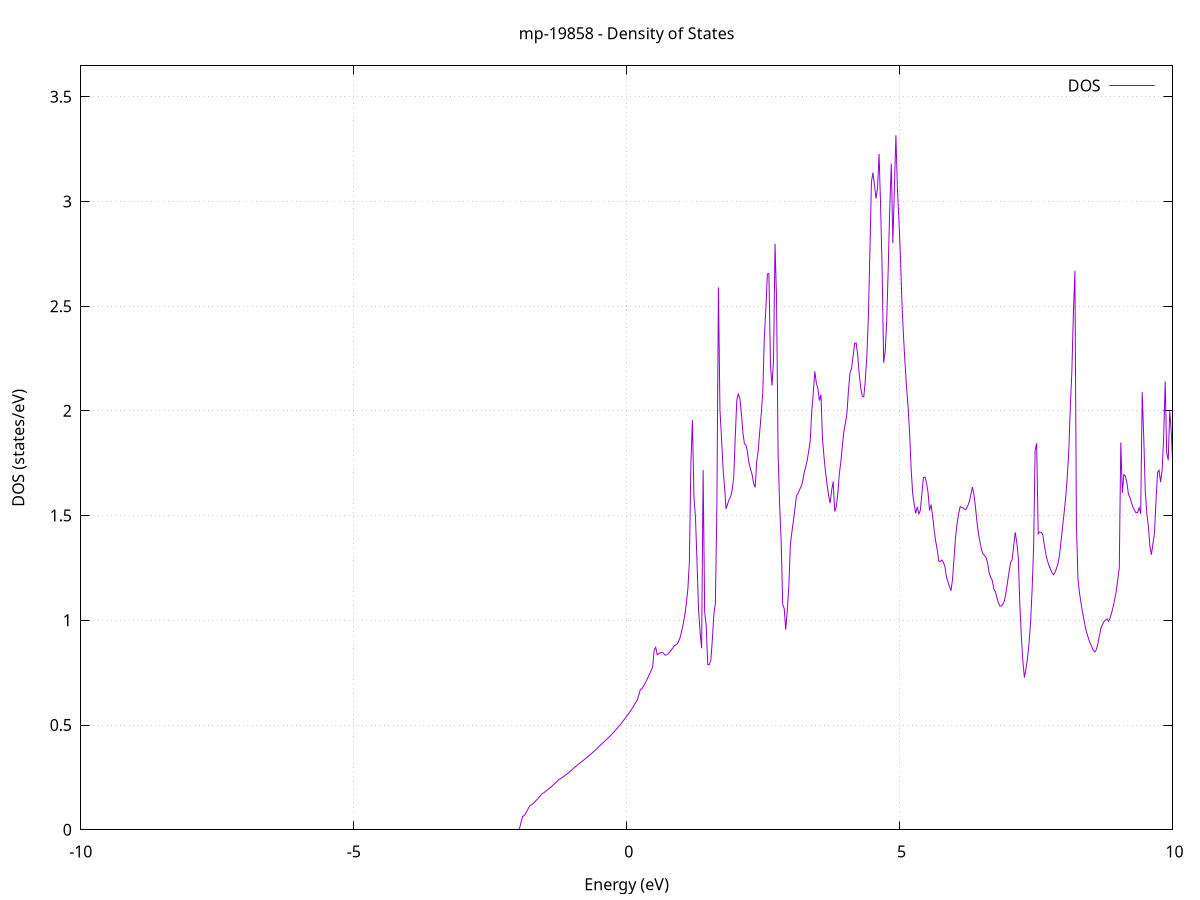 set title 'mp-19858 - Density of States'
set xlabel 'Energy (eV)'
set ylabel 'DOS (states/eV)'
set grid
set xrange [-10:10]
set yrange [0:3.647]
set xzeroaxis lt -1
set terminal png size 800,600
set output 'mp-19858_dos_gnuplot.png'
plot '-' using 1:2 with lines title 'DOS'
-37.586300 0.000000
-37.558200 0.000000
-37.530200 0.000000
-37.502200 0.000000
-37.474200 0.000000
-37.446100 0.000000
-37.418100 0.000000
-37.390100 0.000000
-37.362000 0.000000
-37.334000 0.000000
-37.306000 0.000000
-37.278000 0.000000
-37.249900 0.000000
-37.221900 0.000000
-37.193900 0.000000
-37.165800 0.000000
-37.137800 0.000000
-37.109800 0.000000
-37.081800 0.000000
-37.053700 0.000000
-37.025700 0.000000
-36.997700 0.000000
-36.969600 0.000000
-36.941600 0.000000
-36.913600 0.000000
-36.885600 0.000000
-36.857500 0.000000
-36.829500 0.000000
-36.801500 0.000000
-36.773400 0.000000
-36.745400 0.000000
-36.717400 0.000000
-36.689400 0.000000
-36.661300 0.000000
-36.633300 0.000000
-36.605300 0.000000
-36.577300 0.000000
-36.549200 0.000000
-36.521200 0.000000
-36.493200 0.000000
-36.465100 0.000000
-36.437100 0.000000
-36.409100 0.000000
-36.381100 0.000000
-36.353000 0.000000
-36.325000 0.000000
-36.297000 0.000000
-36.268900 0.000000
-36.240900 0.000000
-36.212900 0.000000
-36.184900 0.000000
-36.156800 0.000000
-36.128800 0.000000
-36.100800 0.000000
-36.072700 0.000000
-36.044700 0.000000
-36.016700 0.000000
-35.988700 0.000000
-35.960600 0.000000
-35.932600 0.000000
-35.904600 0.000000
-35.876500 0.000000
-35.848500 0.000000
-35.820500 0.000000
-35.792500 0.000000
-35.764400 0.000000
-35.736400 0.000000
-35.708400 0.000000
-35.680300 0.000000
-35.652300 0.000000
-35.624300 0.000000
-35.596300 0.000000
-35.568200 0.000000
-35.540200 0.000000
-35.512200 0.000000
-35.484100 0.000000
-35.456100 0.000000
-35.428100 0.000000
-35.400100 0.000000
-35.372000 0.000000
-35.344000 0.000000
-35.316000 0.000000
-35.287900 0.000000
-35.259900 0.000000
-35.231900 0.000000
-35.203900 0.000000
-35.175800 0.000000
-35.147800 0.000000
-35.119800 0.000000
-35.091700 0.000000
-35.063700 0.000000
-35.035700 9.038100
-35.007700 58.600400
-34.979600 0.000000
-34.951600 0.000000
-34.923600 0.000000
-34.895500 0.000000
-34.867500 0.000000
-34.839500 0.000000
-34.811500 0.000000
-34.783400 0.000000
-34.755400 0.000000
-34.727400 0.000000
-34.699300 0.000000
-34.671300 0.000000
-34.643300 0.000000
-34.615300 0.000000
-34.587200 0.000000
-34.559200 0.000000
-34.531200 0.000000
-34.503100 0.000000
-34.475100 0.000000
-34.447100 0.000000
-34.419100 0.000000
-34.391000 0.000000
-34.363000 0.000000
-34.335000 0.000000
-34.306900 0.000000
-34.278900 0.000000
-34.250900 0.000000
-34.222900 0.000000
-34.194800 0.000000
-34.166800 0.000000
-34.138800 0.000000
-34.110800 0.000000
-34.082700 0.000000
-34.054700 0.000000
-34.026700 0.000000
-33.998600 0.000000
-33.970600 0.000000
-33.942600 0.000000
-33.914600 0.000000
-33.886500 0.000000
-33.858500 0.000000
-33.830500 0.000000
-33.802400 0.000000
-33.774400 0.000000
-33.746400 0.000000
-33.718400 0.000000
-33.690300 0.000000
-33.662300 0.000000
-33.634300 0.000000
-33.606200 0.000000
-33.578200 0.000000
-33.550200 0.000000
-33.522200 0.000000
-33.494100 0.000000
-33.466100 0.000000
-33.438100 0.000000
-33.410000 0.000000
-33.382000 0.000000
-33.354000 0.000000
-33.326000 0.000000
-33.297900 0.000000
-33.269900 0.000000
-33.241900 0.000000
-33.213800 0.000000
-33.185800 0.000000
-33.157800 0.000000
-33.129800 0.000000
-33.101700 0.000000
-33.073700 0.000000
-33.045700 0.000000
-33.017600 0.000000
-32.989600 0.000000
-32.961600 0.000000
-32.933600 0.000000
-32.905500 0.000000
-32.877500 0.000000
-32.849500 0.000000
-32.821400 0.000000
-32.793400 0.000000
-32.765400 0.000000
-32.737400 0.000000
-32.709300 0.000000
-32.681300 0.000000
-32.653300 0.000000
-32.625200 0.000000
-32.597200 0.000000
-32.569200 0.000000
-32.541200 0.000000
-32.513100 0.000000
-32.485100 0.000000
-32.457100 0.000000
-32.429000 0.000000
-32.401000 0.000000
-32.373000 0.000000
-32.345000 0.000000
-32.316900 0.000000
-32.288900 0.000000
-32.260900 0.000000
-32.232800 0.000000
-32.204800 0.000000
-32.176800 0.000000
-32.148800 0.000000
-32.120700 0.000000
-32.092700 0.000000
-32.064700 0.000000
-32.036600 0.000000
-32.008600 0.000000
-31.980600 0.000000
-31.952600 0.000000
-31.924500 0.000000
-31.896500 0.000000
-31.868500 0.000000
-31.840500 0.000000
-31.812400 0.000000
-31.784400 0.000000
-31.756400 0.000000
-31.728300 0.000000
-31.700300 0.000000
-31.672300 0.000000
-31.644300 0.000000
-31.616200 0.000000
-31.588200 0.000000
-31.560200 0.000000
-31.532100 0.000000
-31.504100 0.000000
-31.476100 0.000000
-31.448100 0.000000
-31.420000 0.000000
-31.392000 0.000000
-31.364000 0.000000
-31.335900 0.000000
-31.307900 0.000000
-31.279900 0.000000
-31.251900 0.000000
-31.223800 0.000000
-31.195800 0.000000
-31.167800 0.000000
-31.139700 0.000000
-31.111700 0.000000
-31.083700 0.000000
-31.055700 0.000000
-31.027600 0.000000
-30.999600 0.000000
-30.971600 0.000000
-30.943500 0.000000
-30.915500 0.000000
-30.887500 0.000000
-30.859500 0.000000
-30.831400 0.000000
-30.803400 0.000000
-30.775400 0.000000
-30.747300 0.000000
-30.719300 0.000000
-30.691300 0.000000
-30.663300 0.000000
-30.635200 0.000000
-30.607200 0.000000
-30.579200 0.000000
-30.551100 0.000000
-30.523100 0.000000
-30.495100 0.000000
-30.467100 0.000000
-30.439000 0.000000
-30.411000 0.000000
-30.383000 0.000000
-30.354900 0.000000
-30.326900 0.000000
-30.298900 0.000000
-30.270900 0.000000
-30.242800 0.000000
-30.214800 0.000000
-30.186800 0.000000
-30.158700 0.000000
-30.130700 0.000000
-30.102700 0.000000
-30.074700 0.000000
-30.046600 0.000000
-30.018600 0.000000
-29.990600 0.000000
-29.962500 0.000000
-29.934500 0.000000
-29.906500 0.000000
-29.878500 0.000000
-29.850400 0.000000
-29.822400 0.000000
-29.794400 0.000000
-29.766300 0.000000
-29.738300 0.000000
-29.710300 0.000000
-29.682300 0.000000
-29.654200 0.000000
-29.626200 0.000000
-29.598200 0.000000
-29.570100 0.000000
-29.542100 0.000000
-29.514100 0.000000
-29.486100 0.000000
-29.458000 0.000000
-29.430000 0.000000
-29.402000 0.000000
-29.374000 0.000000
-29.345900 0.000000
-29.317900 0.000000
-29.289900 0.000000
-29.261800 0.000000
-29.233800 0.000000
-29.205800 0.000000
-29.177800 0.000000
-29.149700 0.000000
-29.121700 0.000000
-29.093700 0.000000
-29.065600 0.000000
-29.037600 0.000000
-29.009600 0.000000
-28.981600 0.000000
-28.953500 0.000000
-28.925500 0.000000
-28.897500 0.000000
-28.869400 0.000000
-28.841400 0.000000
-28.813400 0.000000
-28.785400 0.000000
-28.757300 0.000000
-28.729300 0.000000
-28.701300 0.000000
-28.673200 0.000000
-28.645200 0.000000
-28.617200 0.000000
-28.589200 0.000000
-28.561100 0.000000
-28.533100 0.000000
-28.505100 0.000000
-28.477000 0.000000
-28.449000 0.000000
-28.421000 0.000000
-28.393000 0.000000
-28.364900 0.000000
-28.336900 0.000000
-28.308900 0.000000
-28.280800 0.000000
-28.252800 0.000000
-28.224800 0.000000
-28.196800 0.000000
-28.168700 0.000000
-28.140700 0.000000
-28.112700 0.000000
-28.084600 0.000000
-28.056600 0.000000
-28.028600 0.000000
-28.000600 0.000000
-27.972500 0.000000
-27.944500 0.000000
-27.916500 0.000000
-27.888400 0.000000
-27.860400 0.000000
-27.832400 0.000000
-27.804400 0.000000
-27.776300 0.000000
-27.748300 0.000000
-27.720300 0.000000
-27.692200 0.000000
-27.664200 0.000000
-27.636200 0.000000
-27.608200 0.000000
-27.580100 0.000000
-27.552100 0.000000
-27.524100 0.000000
-27.496000 0.000000
-27.468000 0.000000
-27.440000 0.000000
-27.412000 0.000000
-27.383900 0.000000
-27.355900 0.000000
-27.327900 0.000000
-27.299800 0.000000
-27.271800 0.000000
-27.243800 0.000000
-27.215800 0.000000
-27.187700 0.000000
-27.159700 0.000000
-27.131700 0.000000
-27.103700 0.000000
-27.075600 0.000000
-27.047600 0.000000
-27.019600 0.000000
-26.991500 0.000000
-26.963500 0.000000
-26.935500 0.000000
-26.907500 0.000000
-26.879400 0.000000
-26.851400 0.000000
-26.823400 0.000000
-26.795300 0.000000
-26.767300 0.000000
-26.739300 0.000000
-26.711300 0.000000
-26.683200 0.000000
-26.655200 0.000000
-26.627200 0.000000
-26.599100 0.000000
-26.571100 0.000000
-26.543100 0.000000
-26.515100 0.000000
-26.487000 0.000000
-26.459000 0.000000
-26.431000 0.000000
-26.402900 0.000000
-26.374900 0.000000
-26.346900 0.000000
-26.318900 0.000000
-26.290800 0.000000
-26.262800 0.000000
-26.234800 0.000000
-26.206700 0.000000
-26.178700 0.000000
-26.150700 0.000000
-26.122700 0.000000
-26.094600 0.000000
-26.066600 0.000000
-26.038600 0.000000
-26.010500 0.000000
-25.982500 0.000000
-25.954500 0.000000
-25.926500 0.000000
-25.898400 0.000000
-25.870400 0.000000
-25.842400 0.000000
-25.814300 0.000000
-25.786300 0.000000
-25.758300 0.000000
-25.730300 0.000000
-25.702200 0.000000
-25.674200 0.000000
-25.646200 0.000000
-25.618100 0.000000
-25.590100 0.000000
-25.562100 0.000000
-25.534100 0.000000
-25.506000 0.000000
-25.478000 0.000000
-25.450000 0.000000
-25.421900 0.000000
-25.393900 0.000000
-25.365900 0.000000
-25.337900 0.000000
-25.309800 0.000000
-25.281800 0.000000
-25.253800 0.000000
-25.225700 0.000000
-25.197700 0.000000
-25.169700 0.000000
-25.141700 0.000000
-25.113600 0.000000
-25.085600 0.000000
-25.057600 0.000000
-25.029500 0.000000
-25.001500 0.000000
-24.973500 0.000000
-24.945500 0.000000
-24.917400 0.000000
-24.889400 0.000000
-24.861400 0.000000
-24.833300 0.000000
-24.805300 0.000000
-24.777300 0.000000
-24.749300 0.000000
-24.721200 0.000000
-24.693200 0.000000
-24.665200 0.000000
-24.637200 0.000000
-24.609100 0.000000
-24.581100 0.000000
-24.553100 0.000000
-24.525000 0.000000
-24.497000 0.000000
-24.469000 0.000000
-24.441000 0.000000
-24.412900 0.000000
-24.384900 0.000000
-24.356900 0.000000
-24.328800 0.000000
-24.300800 0.000000
-24.272800 0.000000
-24.244800 0.000000
-24.216700 0.000000
-24.188700 0.000000
-24.160700 0.000000
-24.132600 0.000000
-24.104600 0.000000
-24.076600 0.000000
-24.048600 0.000000
-24.020500 0.000000
-23.992500 0.000000
-23.964500 0.000000
-23.936400 0.000000
-23.908400 0.000000
-23.880400 0.000000
-23.852400 0.000000
-23.824300 0.000000
-23.796300 0.000000
-23.768300 0.000000
-23.740200 0.000000
-23.712200 0.000000
-23.684200 0.000000
-23.656200 0.000000
-23.628100 0.000000
-23.600100 0.000000
-23.572100 0.000000
-23.544000 0.000000
-23.516000 0.000000
-23.488000 0.000000
-23.460000 0.000000
-23.431900 0.000000
-23.403900 0.000000
-23.375900 0.000000
-23.347800 0.000000
-23.319800 0.000000
-23.291800 0.000000
-23.263800 0.000000
-23.235700 0.000000
-23.207700 0.000000
-23.179700 0.000000
-23.151600 0.000000
-23.123600 0.000000
-23.095600 0.000000
-23.067600 0.000000
-23.039500 0.000000
-23.011500 0.000000
-22.983500 0.000000
-22.955400 0.000000
-22.927400 0.000000
-22.899400 0.000000
-22.871400 0.000000
-22.843300 0.000000
-22.815300 0.000000
-22.787300 0.000000
-22.759200 0.000000
-22.731200 0.000000
-22.703200 0.000000
-22.675200 0.000000
-22.647100 0.000000
-22.619100 0.000000
-22.591100 0.000000
-22.563000 0.000000
-22.535000 0.000000
-22.507000 0.000000
-22.479000 0.000000
-22.450900 0.000000
-22.422900 0.000000
-22.394900 0.000000
-22.366900 0.000000
-22.338800 0.000000
-22.310800 0.000000
-22.282800 0.000000
-22.254700 0.000000
-22.226700 0.000000
-22.198700 0.000000
-22.170700 0.000000
-22.142600 0.000000
-22.114600 0.000000
-22.086600 0.000000
-22.058500 0.000000
-22.030500 0.000000
-22.002500 0.000000
-21.974500 0.000000
-21.946400 0.000000
-21.918400 0.000000
-21.890400 0.000000
-21.862300 0.000000
-21.834300 0.000000
-21.806300 0.000000
-21.778300 0.000000
-21.750200 0.000000
-21.722200 0.000000
-21.694200 0.000000
-21.666100 0.000000
-21.638100 0.000000
-21.610100 0.000000
-21.582100 0.000000
-21.554000 0.000000
-21.526000 0.000000
-21.498000 0.000000
-21.469900 0.000000
-21.441900 0.000000
-21.413900 0.000000
-21.385900 0.000000
-21.357800 0.000000
-21.329800 0.000000
-21.301800 0.000000
-21.273700 0.000000
-21.245700 0.000000
-21.217700 0.000000
-21.189700 0.000000
-21.161600 0.000000
-21.133600 0.000000
-21.105600 0.000000
-21.077500 0.000000
-21.049500 0.000000
-21.021500 0.000000
-20.993500 0.000000
-20.965400 0.000000
-20.937400 0.000000
-20.909400 0.000000
-20.881300 0.000000
-20.853300 0.000000
-20.825300 0.000000
-20.797300 0.000000
-20.769200 0.000000
-20.741200 0.000000
-20.713200 0.000000
-20.685100 0.000000
-20.657100 0.000000
-20.629100 0.000000
-20.601100 0.000000
-20.573000 0.000000
-20.545000 0.000000
-20.517000 0.000000
-20.488900 0.000000
-20.460900 0.000000
-20.432900 0.000000
-20.404900 0.000000
-20.376800 0.000000
-20.348800 0.000000
-20.320800 0.000000
-20.292700 0.000000
-20.264700 0.000000
-20.236700 0.000000
-20.208700 0.000000
-20.180600 0.000000
-20.152600 0.000000
-20.124600 0.000000
-20.096500 0.000000
-20.068500 0.000000
-20.040500 0.000000
-20.012500 0.000000
-19.984400 0.000000
-19.956400 0.000000
-19.928400 0.000000
-19.900400 0.000000
-19.872300 0.000000
-19.844300 0.000000
-19.816300 0.000000
-19.788200 0.000000
-19.760200 0.000000
-19.732200 0.000000
-19.704200 0.000000
-19.676100 0.000000
-19.648100 0.000000
-19.620100 0.000000
-19.592000 0.000000
-19.564000 0.000000
-19.536000 0.000000
-19.508000 0.000000
-19.479900 0.000000
-19.451900 0.000000
-19.423900 0.000000
-19.395800 0.000000
-19.367800 0.000000
-19.339800 0.000000
-19.311800 0.000000
-19.283700 0.000000
-19.255700 0.000000
-19.227700 0.000000
-19.199600 0.000000
-19.171600 0.000000
-19.143600 0.000000
-19.115600 0.000000
-19.087500 0.000000
-19.059500 0.000000
-19.031500 0.000000
-19.003400 0.000000
-18.975400 0.000000
-18.947400 0.000000
-18.919400 0.000000
-18.891300 0.000000
-18.863300 0.000000
-18.835300 0.000000
-18.807200 0.000000
-18.779200 0.000000
-18.751200 0.000000
-18.723200 0.000000
-18.695100 0.000000
-18.667100 0.000000
-18.639100 0.000000
-18.611000 0.000000
-18.583000 0.000000
-18.555000 0.000000
-18.527000 0.000000
-18.498900 0.000000
-18.470900 0.000000
-18.442900 0.000000
-18.414800 0.000000
-18.386800 0.000000
-18.358800 0.000000
-18.330800 0.000000
-18.302700 0.000000
-18.274700 0.000000
-18.246700 0.000000
-18.218600 0.000000
-18.190600 0.000000
-18.162600 0.000000
-18.134600 0.000000
-18.106500 0.000000
-18.078500 0.000000
-18.050500 0.000000
-18.022400 0.000000
-17.994400 0.000000
-17.966400 0.000000
-17.938400 0.000000
-17.910300 0.000000
-17.882300 0.000000
-17.854300 0.000000
-17.826200 0.000000
-17.798200 0.000000
-17.770200 0.000000
-17.742200 0.000000
-17.714100 0.000000
-17.686100 0.000000
-17.658100 0.000000
-17.630000 0.000000
-17.602000 0.000000
-17.574000 0.000000
-17.546000 0.000000
-17.517900 0.000000
-17.489900 0.000000
-17.461900 0.000000
-17.433900 0.000000
-17.405800 0.000000
-17.377800 0.000000
-17.349800 0.000000
-17.321700 0.000000
-17.293700 0.000000
-17.265700 1.700200
-17.237700 7.424700
-17.209600 13.769600
-17.181600 24.583400
-17.153600 18.763700
-17.125500 15.102400
-17.097500 14.219200
-17.069500 18.322600
-17.041500 26.805600
-17.013400 36.468100
-16.985400 24.127600
-16.957400 9.777100
-16.929300 10.672300
-16.901300 0.000000
-16.873300 0.000000
-16.845300 0.000000
-16.817200 0.000000
-16.789200 0.000000
-16.761200 0.000000
-16.733100 0.000000
-16.705100 0.000000
-16.677100 0.000000
-16.649100 0.000000
-16.621000 0.000000
-16.593000 0.000000
-16.565000 0.000000
-16.536900 0.000000
-16.508900 0.000000
-16.480900 0.000000
-16.452900 0.000000
-16.424800 0.000000
-16.396800 0.000000
-16.368800 0.000000
-16.340700 0.000000
-16.312700 0.000000
-16.284700 0.000000
-16.256700 0.000000
-16.228600 0.000000
-16.200600 0.000000
-16.172600 0.000000
-16.144500 0.000000
-16.116500 0.000000
-16.088500 0.000000
-16.060500 0.000000
-16.032400 0.000000
-16.004400 0.000000
-15.976400 0.000000
-15.948300 0.000000
-15.920300 0.000000
-15.892300 0.000000
-15.864300 0.000000
-15.836200 0.000000
-15.808200 0.000000
-15.780200 0.000000
-15.752100 0.000000
-15.724100 0.000000
-15.696100 0.000000
-15.668100 0.000000
-15.640000 0.000000
-15.612000 0.000000
-15.584000 0.000000
-15.555900 0.000000
-15.527900 0.000000
-15.499900 0.000000
-15.471900 0.000000
-15.443800 0.000000
-15.415800 0.000000
-15.387800 0.000000
-15.359700 0.000000
-15.331700 0.000000
-15.303700 0.000000
-15.275700 0.000000
-15.247600 0.000000
-15.219600 0.000000
-15.191600 0.000000
-15.163600 0.000000
-15.135500 0.000000
-15.107500 0.000000
-15.079500 0.000000
-15.051400 0.000000
-15.023400 0.000000
-14.995400 0.000000
-14.967400 0.000000
-14.939300 0.000000
-14.911300 0.000000
-14.883300 0.000000
-14.855200 0.000000
-14.827200 0.000000
-14.799200 0.000000
-14.771200 0.000000
-14.743100 0.000000
-14.715100 0.000000
-14.687100 0.000000
-14.659000 0.000000
-14.631000 0.000000
-14.603000 0.000000
-14.575000 0.000000
-14.546900 0.000000
-14.518900 0.000000
-14.490900 0.000000
-14.462800 0.000000
-14.434800 0.000000
-14.406800 0.000000
-14.378800 0.000000
-14.350700 0.000000
-14.322700 0.000000
-14.294700 0.000000
-14.266600 0.000000
-14.238600 0.000000
-14.210600 0.000000
-14.182600 0.000000
-14.154500 0.000000
-14.126500 0.000000
-14.098500 0.000000
-14.070400 0.000000
-14.042400 0.000000
-14.014400 0.000000
-13.986400 0.000000
-13.958300 0.000000
-13.930300 0.000000
-13.902300 0.000000
-13.874200 0.000000
-13.846200 0.000000
-13.818200 0.000000
-13.790200 0.000000
-13.762100 0.000000
-13.734100 0.000000
-13.706100 0.000000
-13.678000 0.000000
-13.650000 0.000000
-13.622000 0.000000
-13.594000 0.000000
-13.565900 0.000000
-13.537900 0.000000
-13.509900 0.000000
-13.481800 0.000000
-13.453800 0.000000
-13.425800 0.000000
-13.397800 0.000000
-13.369700 0.000000
-13.341700 0.000000
-13.313700 0.000000
-13.285600 0.000000
-13.257600 0.000000
-13.229600 0.000000
-13.201600 0.000000
-13.173500 0.000000
-13.145500 0.000000
-13.117500 0.000000
-13.089400 0.000000
-13.061400 0.000000
-13.033400 0.000000
-13.005400 0.000000
-12.977300 0.000000
-12.949300 0.000000
-12.921300 0.000000
-12.893200 0.000000
-12.865200 0.000000
-12.837200 0.000000
-12.809200 0.000000
-12.781100 0.000000
-12.753100 0.000000
-12.725100 0.000000
-12.697100 0.000000
-12.669000 0.000000
-12.641000 0.000000
-12.613000 0.000000
-12.584900 0.000000
-12.556900 0.000000
-12.528900 0.000000
-12.500900 0.000000
-12.472800 0.000000
-12.444800 0.000000
-12.416800 0.000000
-12.388700 0.000000
-12.360700 0.000000
-12.332700 0.000000
-12.304700 0.000000
-12.276600 0.000000
-12.248600 0.000000
-12.220600 0.000000
-12.192500 0.000000
-12.164500 0.000000
-12.136500 0.000000
-12.108500 0.000000
-12.080400 0.000000
-12.052400 0.000000
-12.024400 0.000000
-11.996300 0.000000
-11.968300 0.000000
-11.940300 0.000000
-11.912300 0.000000
-11.884200 0.000000
-11.856200 0.000000
-11.828200 0.000000
-11.800100 0.000000
-11.772100 0.000000
-11.744100 0.000000
-11.716100 0.000000
-11.688000 0.000000
-11.660000 0.000000
-11.632000 0.000000
-11.603900 0.000000
-11.575900 0.000000
-11.547900 0.000000
-11.519900 0.000000
-11.491800 0.000000
-11.463800 0.000000
-11.435800 0.000000
-11.407700 0.000000
-11.379700 0.000000
-11.351700 0.000000
-11.323700 0.000000
-11.295600 0.000000
-11.267600 0.000000
-11.239600 0.000000
-11.211500 0.000000
-11.183500 0.000000
-11.155500 0.000000
-11.127500 0.000000
-11.099400 0.000000
-11.071400 0.000000
-11.043400 0.000000
-11.015300 0.000000
-10.987300 0.000000
-10.959300 0.000000
-10.931300 0.000000
-10.903200 0.000000
-10.875200 0.000000
-10.847200 0.000000
-10.819100 0.000000
-10.791100 0.000000
-10.763100 0.000000
-10.735100 0.000000
-10.707000 0.000000
-10.679000 0.000000
-10.651000 0.000000
-10.622900 0.000000
-10.594900 0.000000
-10.566900 0.000000
-10.538900 0.000000
-10.510800 0.000000
-10.482800 0.000000
-10.454800 0.000000
-10.426800 0.000000
-10.398700 0.000000
-10.370700 0.000000
-10.342700 0.000000
-10.314600 0.000000
-10.286600 0.000000
-10.258600 0.000000
-10.230600 0.000000
-10.202500 0.000000
-10.174500 0.000000
-10.146500 0.000000
-10.118400 0.000000
-10.090400 0.000000
-10.062400 0.000000
-10.034400 0.000000
-10.006300 0.000000
-9.978300 0.000000
-9.950300 0.000000
-9.922200 0.000000
-9.894200 0.000000
-9.866200 0.000000
-9.838200 0.000000
-9.810100 0.000000
-9.782100 0.000000
-9.754100 0.000000
-9.726000 0.000000
-9.698000 0.000000
-9.670000 0.000000
-9.642000 0.000000
-9.613900 0.000000
-9.585900 0.000000
-9.557900 0.000000
-9.529800 0.000000
-9.501800 0.000000
-9.473800 0.000000
-9.445800 0.000000
-9.417700 0.000000
-9.389700 0.000000
-9.361700 0.000000
-9.333600 0.000000
-9.305600 0.000000
-9.277600 0.000000
-9.249600 0.000000
-9.221500 0.000000
-9.193500 0.000000
-9.165500 0.000000
-9.137400 0.000000
-9.109400 0.000000
-9.081400 0.000000
-9.053400 0.000000
-9.025300 0.000000
-8.997300 0.000000
-8.969300 0.000000
-8.941200 0.000000
-8.913200 0.000000
-8.885200 0.000000
-8.857200 0.000000
-8.829100 0.000000
-8.801100 0.000000
-8.773100 0.000000
-8.745000 0.000000
-8.717000 0.000000
-8.689000 0.000000
-8.661000 0.000000
-8.632900 0.000000
-8.604900 0.000000
-8.576900 0.000000
-8.548800 0.000000
-8.520800 0.000000
-8.492800 0.000000
-8.464800 0.000000
-8.436700 0.000000
-8.408700 0.000000
-8.380700 0.000000
-8.352600 0.000000
-8.324600 0.000000
-8.296600 0.000000
-8.268600 0.000000
-8.240500 0.000000
-8.212500 0.000000
-8.184500 0.000000
-8.156400 0.000000
-8.128400 0.000000
-8.100400 0.000000
-8.072400 0.000000
-8.044300 0.000000
-8.016300 0.000000
-7.988300 0.000000
-7.960300 0.000000
-7.932200 0.000000
-7.904200 0.000000
-7.876200 0.000000
-7.848100 0.000000
-7.820100 0.000000
-7.792100 0.000000
-7.764100 0.000000
-7.736000 0.000000
-7.708000 0.000000
-7.680000 0.000000
-7.651900 0.000000
-7.623900 0.000000
-7.595900 0.000000
-7.567900 0.000000
-7.539800 0.000000
-7.511800 0.000000
-7.483800 0.000000
-7.455700 0.000000
-7.427700 0.000000
-7.399700 0.000000
-7.371700 0.000000
-7.343600 0.000000
-7.315600 0.000000
-7.287600 0.000000
-7.259500 0.000000
-7.231500 0.000000
-7.203500 0.000000
-7.175500 0.000000
-7.147400 0.000000
-7.119400 0.000000
-7.091400 0.000000
-7.063300 0.000000
-7.035300 0.000000
-7.007300 0.000000
-6.979300 0.000000
-6.951200 0.000000
-6.923200 0.000000
-6.895200 0.000000
-6.867100 0.000000
-6.839100 0.000000
-6.811100 0.000000
-6.783100 0.000000
-6.755000 0.000000
-6.727000 0.000000
-6.699000 0.000000
-6.670900 0.000000
-6.642900 0.000000
-6.614900 0.000000
-6.586900 0.000000
-6.558800 0.000000
-6.530800 0.000000
-6.502800 0.000000
-6.474700 0.000000
-6.446700 0.000000
-6.418700 0.000000
-6.390700 0.000000
-6.362600 0.000000
-6.334600 0.000000
-6.306600 0.000000
-6.278500 0.000000
-6.250500 0.000000
-6.222500 0.000000
-6.194500 0.000000
-6.166400 0.000000
-6.138400 0.000000
-6.110400 0.000000
-6.082300 0.000000
-6.054300 0.000000
-6.026300 0.000000
-5.998300 0.000000
-5.970200 0.000000
-5.942200 0.000000
-5.914200 0.000000
-5.886100 0.000000
-5.858100 0.000000
-5.830100 0.000000
-5.802100 0.000000
-5.774000 0.000000
-5.746000 0.000000
-5.718000 0.000000
-5.690000 0.000000
-5.661900 0.000000
-5.633900 0.000000
-5.605900 0.000000
-5.577800 0.000000
-5.549800 0.000000
-5.521800 0.000000
-5.493800 0.000000
-5.465700 0.000000
-5.437700 0.000000
-5.409700 0.000000
-5.381600 0.000000
-5.353600 0.000000
-5.325600 0.000000
-5.297600 0.000000
-5.269500 0.000000
-5.241500 0.000000
-5.213500 0.000000
-5.185400 0.000000
-5.157400 0.000000
-5.129400 0.000000
-5.101400 0.000000
-5.073300 0.000000
-5.045300 0.000000
-5.017300 0.000000
-4.989200 0.000000
-4.961200 0.000000
-4.933200 0.000000
-4.905200 0.000000
-4.877100 0.000000
-4.849100 0.000000
-4.821100 0.000000
-4.793000 0.000000
-4.765000 0.000000
-4.737000 0.000000
-4.709000 0.000000
-4.680900 0.000000
-4.652900 0.000000
-4.624900 0.000000
-4.596800 0.000000
-4.568800 0.000000
-4.540800 0.000000
-4.512800 0.000000
-4.484700 0.000000
-4.456700 0.000000
-4.428700 0.000000
-4.400600 0.000000
-4.372600 0.000000
-4.344600 0.000000
-4.316600 0.000000
-4.288500 0.000000
-4.260500 0.000000
-4.232500 0.000000
-4.204400 0.000000
-4.176400 0.000000
-4.148400 0.000000
-4.120400 0.000000
-4.092300 0.000000
-4.064300 0.000000
-4.036300 0.000000
-4.008200 0.000000
-3.980200 0.000000
-3.952200 0.000000
-3.924200 0.000000
-3.896100 0.000000
-3.868100 0.000000
-3.840100 0.000000
-3.812000 0.000000
-3.784000 0.000000
-3.756000 0.000000
-3.728000 0.000000
-3.699900 0.000000
-3.671900 0.000000
-3.643900 0.000000
-3.615800 0.000000
-3.587800 0.000000
-3.559800 0.000000
-3.531800 0.000000
-3.503700 0.000000
-3.475700 0.000000
-3.447700 0.000000
-3.419600 0.000000
-3.391600 0.000000
-3.363600 0.000000
-3.335600 0.000000
-3.307500 0.000000
-3.279500 0.000000
-3.251500 0.000000
-3.223500 0.000000
-3.195400 0.000000
-3.167400 0.000000
-3.139400 0.000000
-3.111300 0.000000
-3.083300 0.000000
-3.055300 0.000000
-3.027300 0.000000
-2.999200 0.000000
-2.971200 0.000000
-2.943200 0.000000
-2.915100 0.000000
-2.887100 0.000000
-2.859100 0.000000
-2.831100 0.000000
-2.803000 0.000000
-2.775000 0.000000
-2.747000 0.000000
-2.718900 0.000000
-2.690900 0.000000
-2.662900 0.000000
-2.634900 0.000000
-2.606800 0.000000
-2.578800 0.000000
-2.550800 0.000000
-2.522700 0.000000
-2.494700 0.000000
-2.466700 0.000000
-2.438700 0.000000
-2.410600 0.000000
-2.382600 0.000000
-2.354600 0.000000
-2.326500 0.000000
-2.298500 0.000000
-2.270500 0.000000
-2.242500 0.000000
-2.214400 0.000000
-2.186400 0.000000
-2.158400 0.000000
-2.130300 0.000000
-2.102300 0.000000
-2.074300 0.000000
-2.046300 0.000000
-2.018200 0.000000
-1.990200 0.000000
-1.962200 0.006800
-1.934100 0.036200
-1.906100 0.063800
-1.878100 0.068000
-1.850100 0.078300
-1.822000 0.091800
-1.794000 0.106000
-1.766000 0.116300
-1.737900 0.120300
-1.709900 0.125600
-1.681900 0.133200
-1.653900 0.141200
-1.625800 0.149300
-1.597800 0.157500
-1.569800 0.166200
-1.541700 0.173300
-1.513700 0.177600
-1.485700 0.183400
-1.457700 0.189200
-1.429600 0.194800
-1.401600 0.200600
-1.373600 0.206800
-1.345500 0.213500
-1.317500 0.220400
-1.289500 0.227600
-1.261500 0.234700
-1.233400 0.240400
-1.205400 0.244900
-1.177400 0.249900
-1.149300 0.255400
-1.121300 0.261000
-1.093300 0.266700
-1.065300 0.272500
-1.037200 0.278500
-1.009200 0.284700
-0.981200 0.291100
-0.953100 0.297500
-0.925100 0.303900
-0.897100 0.310300
-0.869100 0.316100
-0.841000 0.321600
-0.813000 0.327400
-0.785000 0.333200
-0.757000 0.339000
-0.728900 0.345100
-0.700900 0.351200
-0.672900 0.357500
-0.644800 0.363800
-0.616800 0.370200
-0.588800 0.376600
-0.560800 0.383400
-0.532700 0.390600
-0.504700 0.397700
-0.476700 0.404900
-0.448600 0.411900
-0.420600 0.418600
-0.392600 0.425400
-0.364600 0.432400
-0.336500 0.439400
-0.308500 0.446400
-0.280500 0.453600
-0.252400 0.461300
-0.224400 0.469400
-0.196400 0.477700
-0.168400 0.486000
-0.140300 0.494500
-0.112300 0.503000
-0.084300 0.512200
-0.056200 0.522300
-0.028200 0.532000
-0.000200 0.541800
0.027800 0.551700
0.055900 0.561600
0.083900 0.572500
0.111900 0.583900
0.140000 0.595700
0.168000 0.607500
0.196000 0.620100
0.224000 0.644500
0.252100 0.670600
0.280100 0.672600
0.308100 0.684800
0.336200 0.698000
0.364200 0.712500
0.392200 0.727600
0.420200 0.744000
0.448300 0.759900
0.476300 0.777000
0.504300 0.858700
0.532400 0.871000
0.560400 0.835900
0.588400 0.841200
0.616400 0.844600
0.644500 0.846100
0.672500 0.844200
0.700500 0.834100
0.728600 0.834300
0.756600 0.839300
0.784600 0.847400
0.812600 0.856500
0.840700 0.866300
0.868700 0.876800
0.896700 0.882300
0.924800 0.885600
0.952800 0.900300
0.980800 0.919100
1.008800 0.949400
1.036900 0.982400
1.064900 1.023900
1.092900 1.078800
1.121000 1.148200
1.149000 1.276200
1.177000 1.749400
1.205000 1.955900
1.233100 1.585900
1.261100 1.491200
1.289100 1.278200
1.317200 1.053200
1.345200 0.944900
1.373200 0.866600
1.401200 1.717900
1.429300 1.040600
1.457300 0.974900
1.485300 0.789500
1.513300 0.788100
1.541400 0.807400
1.569400 0.904700
1.597400 1.028000
1.625500 1.080900
1.653500 1.557700
1.681500 2.589200
1.709500 2.002900
1.737600 1.873000
1.765600 1.724800
1.793600 1.636100
1.821700 1.532400
1.849700 1.555300
1.877700 1.576400
1.905700 1.590400
1.933800 1.623400
1.961800 1.682500
1.989800 1.873700
2.017900 2.050600
2.045900 2.080400
2.073900 2.059900
2.101900 1.989100
2.130000 1.895600
2.158000 1.843100
2.186000 1.836900
2.214100 1.803000
2.242100 1.750300
2.270100 1.722700
2.298100 1.696100
2.326200 1.653100
2.354200 1.634700
2.382200 1.756500
2.410300 1.809000
2.438300 1.901500
2.466300 1.986700
2.494300 2.090800
2.522400 2.354400
2.550400 2.487800
2.578400 2.653900
2.606500 2.654900
2.634500 2.221700
2.662500 2.120300
2.690500 2.239300
2.718600 2.798000
2.746600 2.527700
2.774600 1.795500
2.802700 1.551900
2.830700 1.379500
2.858700 1.077100
2.886700 1.056000
2.914800 0.954900
2.942800 1.047100
2.970800 1.159400
2.998900 1.361100
3.026900 1.420900
3.054900 1.474300
3.082900 1.532700
3.111000 1.594600
3.139000 1.605200
3.167000 1.623300
3.195100 1.638000
3.223100 1.660400
3.251100 1.703600
3.279100 1.731400
3.307200 1.762500
3.335200 1.807900
3.363200 1.856300
3.391300 1.999200
3.419300 2.086200
3.447300 2.188500
3.475300 2.133100
3.503400 2.106600
3.531400 2.049100
3.559400 2.077800
3.587500 1.869000
3.615500 1.780900
3.643500 1.707700
3.671500 1.648600
3.699600 1.597800
3.727600 1.559500
3.755600 1.621200
3.783700 1.662100
3.811700 1.519700
3.839700 1.541000
3.867700 1.603000
3.895800 1.697700
3.923800 1.756700
3.951800 1.832600
3.979800 1.900300
4.007900 1.941700
4.035900 1.987700
4.063900 2.097900
4.092000 2.181300
4.120000 2.201400
4.148000 2.260200
4.176000 2.322500
4.204100 2.324600
4.232100 2.269100
4.260100 2.176900
4.288200 2.110400
4.316200 2.070500
4.344200 2.066800
4.372200 2.144500
4.400300 2.261100
4.428300 2.446600
4.456300 2.759400
4.484400 3.092600
4.512400 3.137500
4.540400 3.077000
4.568400 3.014100
4.596500 3.063600
4.624500 3.226300
4.652500 2.976900
4.680600 2.669900
4.708600 2.229600
4.736600 2.283400
4.764600 2.431100
4.792700 2.686600
4.820700 2.972300
4.848700 3.180600
4.876800 2.801100
4.904800 3.062900
4.932800 3.315600
4.960800 3.060100
4.988900 2.906700
5.016900 2.723800
5.044900 2.505800
5.073000 2.351500
5.101000 2.222500
5.129000 2.110400
5.157000 2.013300
5.185100 1.886500
5.213100 1.717100
5.241100 1.602700
5.269200 1.550100
5.297200 1.510500
5.325200 1.542100
5.353200 1.507700
5.381300 1.526300
5.409300 1.607300
5.437300 1.681300
5.465400 1.684000
5.493400 1.656200
5.521400 1.610400
5.549400 1.523900
5.577500 1.552500
5.605500 1.497600
5.633500 1.433200
5.661600 1.377700
5.689600 1.338200
5.717600 1.281700
5.745600 1.281400
5.773700 1.288200
5.801700 1.276800
5.829700 1.258600
5.857800 1.208000
5.885800 1.184600
5.913800 1.161400
5.941800 1.141100
5.969900 1.194800
5.997900 1.297400
6.025900 1.397600
6.054000 1.464600
6.082000 1.509300
6.110000 1.543100
6.138000 1.539400
6.166100 1.536700
6.194100 1.528900
6.222100 1.530600
6.250100 1.547400
6.278200 1.565900
6.306200 1.600500
6.334200 1.636100
6.362300 1.601600
6.390300 1.541500
6.418300 1.468200
6.446300 1.414000
6.474400 1.372800
6.502400 1.335800
6.530400 1.315800
6.558500 1.309600
6.586500 1.297900
6.614500 1.272100
6.642500 1.223700
6.670600 1.204600
6.698600 1.190200
6.726600 1.148300
6.754700 1.136900
6.782700 1.109800
6.810700 1.083300
6.838700 1.068100
6.866800 1.068900
6.894800 1.078100
6.922800 1.095200
6.950900 1.134900
6.978900 1.183700
7.006900 1.234000
7.034900 1.275700
7.063000 1.291100
7.091000 1.357100
7.119000 1.420200
7.147100 1.372700
7.175100 1.299600
7.203100 1.075500
7.231100 0.921300
7.259200 0.804700
7.287200 0.726800
7.315200 0.766900
7.343300 0.818900
7.371300 0.888800
7.399300 0.987500
7.427300 1.141000
7.455400 1.347100
7.483400 1.810700
7.511400 1.845300
7.539500 1.413400
7.567500 1.422000
7.595500 1.419800
7.623500 1.409800
7.651600 1.360700
7.679600 1.316900
7.707600 1.284800
7.735700 1.263200
7.763700 1.244900
7.791700 1.228000
7.819700 1.217200
7.847800 1.229000
7.875800 1.247700
7.903800 1.274000
7.931900 1.315500
7.959900 1.383100
7.987900 1.448900
8.015900 1.517600
8.044000 1.589300
8.072000 1.684300
8.100000 1.806800
8.128100 2.018400
8.156100 2.184500
8.184100 2.466700
8.212100 2.668200
8.240200 1.451600
8.268200 1.197500
8.296200 1.130100
8.324300 1.082400
8.352300 1.038000
8.380300 0.998300
8.408300 0.960600
8.436400 0.933300
8.464400 0.911100
8.492400 0.891800
8.520500 0.874100
8.548500 0.858000
8.576500 0.849100
8.604500 0.859700
8.632600 0.887800
8.660600 0.925800
8.688600 0.962400
8.716600 0.980100
8.744700 0.993800
8.772700 1.001400
8.800700 1.006900
8.828800 0.995500
8.856800 1.011300
8.884800 1.035700
8.912800 1.064900
8.940900 1.098800
8.968900 1.137500
8.996900 1.192700
9.025000 1.250100
9.053000 1.849300
9.081000 1.608000
9.109000 1.695700
9.137100 1.688600
9.165100 1.655900
9.193100 1.602300
9.221200 1.586000
9.249200 1.561200
9.277200 1.539100
9.305200 1.524900
9.333300 1.513000
9.361300 1.514700
9.389300 1.537300
9.417400 1.508800
9.445400 2.088800
9.473400 1.871300
9.501400 1.614100
9.529500 1.510500
9.557500 1.450800
9.585500 1.355500
9.613600 1.312900
9.641600 1.366500
9.669600 1.414000
9.697600 1.569500
9.725700 1.705400
9.753700 1.716600
9.781700 1.659800
9.809800 1.715700
9.837800 1.871800
9.865800 2.140600
9.893800 1.799300
9.921900 1.764300
9.949900 1.997500
9.977900 1.897600
10.006000 1.734200
10.034000 1.699700
10.062000 1.724300
10.090000 1.740000
10.118100 1.770400
10.146100 1.893700
10.174100 2.194700
10.202200 2.572200
10.230200 2.531100
10.258200 2.040800
10.286200 1.856800
10.314300 1.787500
10.342300 1.753800
10.370300 1.734300
10.398400 1.744000
10.426400 1.681800
10.454400 1.605600
10.482400 1.522000
10.510500 1.463000
10.538500 1.422100
10.566500 1.398000
10.594600 1.348000
10.622600 1.284100
10.650600 1.191200
10.678600 1.171500
10.706700 1.150900
10.734700 1.188400
10.762700 1.250200
10.790800 1.292000
10.818800 1.327300
10.846800 1.369600
10.874800 1.408500
10.902900 1.440100
10.930900 1.531000
10.958900 1.458700
10.986900 1.493800
11.015000 1.539600
11.043000 1.611000
11.071000 1.672000
11.099100 1.721200
11.127100 1.807600
11.155100 1.959300
11.183100 1.979100
11.211200 2.045000
11.239200 2.121300
11.267200 2.275900
11.295300 2.445700
11.323300 2.668400
11.351300 2.519200
11.379300 2.186400
11.407400 2.064300
11.435400 1.943900
11.463400 1.856000
11.491500 1.808100
11.519500 1.772600
11.547500 1.747900
11.575500 1.714000
11.603600 1.673000
11.631600 1.661400
11.659600 1.658300
11.687700 1.668500
11.715700 1.701200
11.743700 1.712200
11.771700 1.718200
11.799800 1.705200
11.827800 1.700600
11.855800 1.697700
11.883900 1.674100
11.911900 1.639000
11.939900 1.598400
11.967900 1.528900
11.996000 1.482500
12.024000 1.473100
12.052000 1.462100
12.080100 1.453400
12.108100 1.485800
12.136100 1.468000
12.164100 1.516400
12.192200 1.548200
12.220200 1.550400
12.248200 1.561500
12.276300 1.746600
12.304300 1.922000
12.332300 1.664600
12.360300 1.695100
12.388400 1.731600
12.416400 2.512400
12.444400 1.763700
12.472500 1.442900
12.500500 1.354200
12.528500 1.273200
12.556500 1.124000
12.584600 1.023900
12.612600 1.008100
12.640600 1.024600
12.668700 1.114500
12.696700 1.243800
12.724700 1.252700
12.752700 1.288900
12.780800 1.327400
12.808800 1.381300
12.836800 1.438300
12.864900 1.555500
12.892900 1.546700
12.920900 1.375300
12.948900 1.324400
12.977000 1.311800
13.005000 1.312700
13.033000 1.330900
13.061100 1.359500
13.089100 1.408300
13.117100 1.407100
13.145100 1.427900
13.173200 1.476400
13.201200 1.536100
13.229200 1.565400
13.257300 1.566700
13.285300 1.548900
13.313300 1.516300
13.341300 1.479700
13.369400 1.456600
13.397400 1.495500
13.425400 1.504800
13.453400 1.490200
13.481500 1.467500
13.509500 1.351500
13.537500 1.242200
13.565600 1.144600
13.593600 1.065100
13.621600 1.017000
13.649600 0.987300
13.677700 0.964500
13.705700 0.931000
13.733700 0.911000
13.761800 0.887800
13.789800 0.875900
13.817800 0.851200
13.845800 0.802700
13.873900 0.794900
13.901900 0.793600
13.929900 0.786200
13.958000 0.788700
13.986000 0.798700
14.014000 0.812600
14.042000 0.833100
14.070100 0.846200
14.098100 0.863300
14.126100 0.885400
14.154200 0.916800
14.182200 0.943000
14.210200 0.928300
14.238200 0.946200
14.266300 0.970500
14.294300 1.021900
14.322300 1.080000
14.350400 1.153700
14.378400 1.190700
14.406400 1.243500
14.434400 1.318300
14.462500 1.345200
14.490500 1.355100
14.518500 1.369200
14.546600 1.360100
14.574600 1.345100
14.602600 1.335400
14.630600 1.313200
14.658700 1.314300
14.686700 1.359100
14.714700 1.402600
14.742800 1.420700
14.770800 1.367700
14.798800 1.370800
14.826800 1.369600
14.854900 1.373600
14.882900 1.392900
14.910900 1.414900
14.939000 1.571100
14.967000 1.392800
14.995000 1.424500
15.023000 1.445900
15.051100 1.454000
15.079100 1.448800
15.107100 1.450700
15.135200 1.442100
15.163200 1.421600
15.191200 1.394900
15.219200 1.365500
15.247300 1.335200
15.275300 1.301000
15.303300 1.279400
15.331400 1.234000
15.359400 1.177100
15.387400 1.094500
15.415400 0.915400
15.443500 0.841400
15.471500 0.768100
15.499500 0.699600
15.527600 0.626100
15.555600 0.548700
15.583600 0.479600
15.611600 0.399900
15.639700 0.321600
15.667700 0.253200
15.695700 0.208700
15.723700 0.175500
15.751800 0.143800
15.779800 0.115000
15.807800 0.091400
15.835900 0.070000
15.863900 0.050800
15.891900 0.042400
15.919900 0.024600
15.948000 0.000000
15.976000 0.000000
16.004000 0.000000
16.032100 0.000000
16.060100 0.000000
16.088100 0.000000
16.116100 0.000000
16.144200 0.000000
16.172200 0.000000
16.200200 0.000000
16.228300 0.000000
16.256300 0.000000
16.284300 0.000000
16.312300 0.000000
16.340400 0.000000
16.368400 0.000000
16.396400 0.000000
16.424500 0.000000
16.452500 0.000000
16.480500 0.000000
16.508500 0.000000
16.536600 0.000000
16.564600 0.000000
16.592600 0.000000
16.620700 0.000000
16.648700 0.000000
16.676700 0.000000
16.704700 0.000000
16.732800 0.000000
16.760800 0.000000
16.788800 0.000000
16.816900 0.000000
16.844900 0.000000
16.872900 0.000000
16.900900 0.000000
16.929000 0.000000
16.957000 0.000000
16.985000 0.000000
17.013100 0.000000
17.041100 0.000000
17.069100 0.000000
17.097100 0.000000
17.125200 0.000000
17.153200 0.000000
17.181200 0.000000
17.209300 0.000000
17.237300 0.000000
17.265300 0.000000
17.293300 0.000000
17.321400 0.000000
17.349400 0.000000
17.377400 0.000000
17.405500 0.000000
17.433500 0.000000
17.461500 0.000000
17.489500 0.000000
17.517600 0.000000
17.545600 0.000000
17.573600 0.000000
17.601700 0.000000
17.629700 0.000000
17.657700 0.000000
17.685700 0.000000
17.713800 0.000000
17.741800 0.000000
17.769800 0.000000
17.797900 0.000000
17.825900 0.000000
17.853900 0.000000
17.881900 0.000000
17.910000 0.000000
17.938000 0.000000
17.966000 0.000000
17.994100 0.000000
18.022100 0.000000
18.050100 0.000000
18.078100 0.000000
18.106200 0.000000
18.134200 0.000000
18.162200 0.000000
18.190200 0.000000
18.218300 0.000000
18.246300 0.000000
18.274300 0.000000
18.302400 0.000000
18.330400 0.000000
18.358400 0.000000
18.386400 0.000000
18.414500 0.000000
18.442500 0.000000
18.470500 0.000000
e
